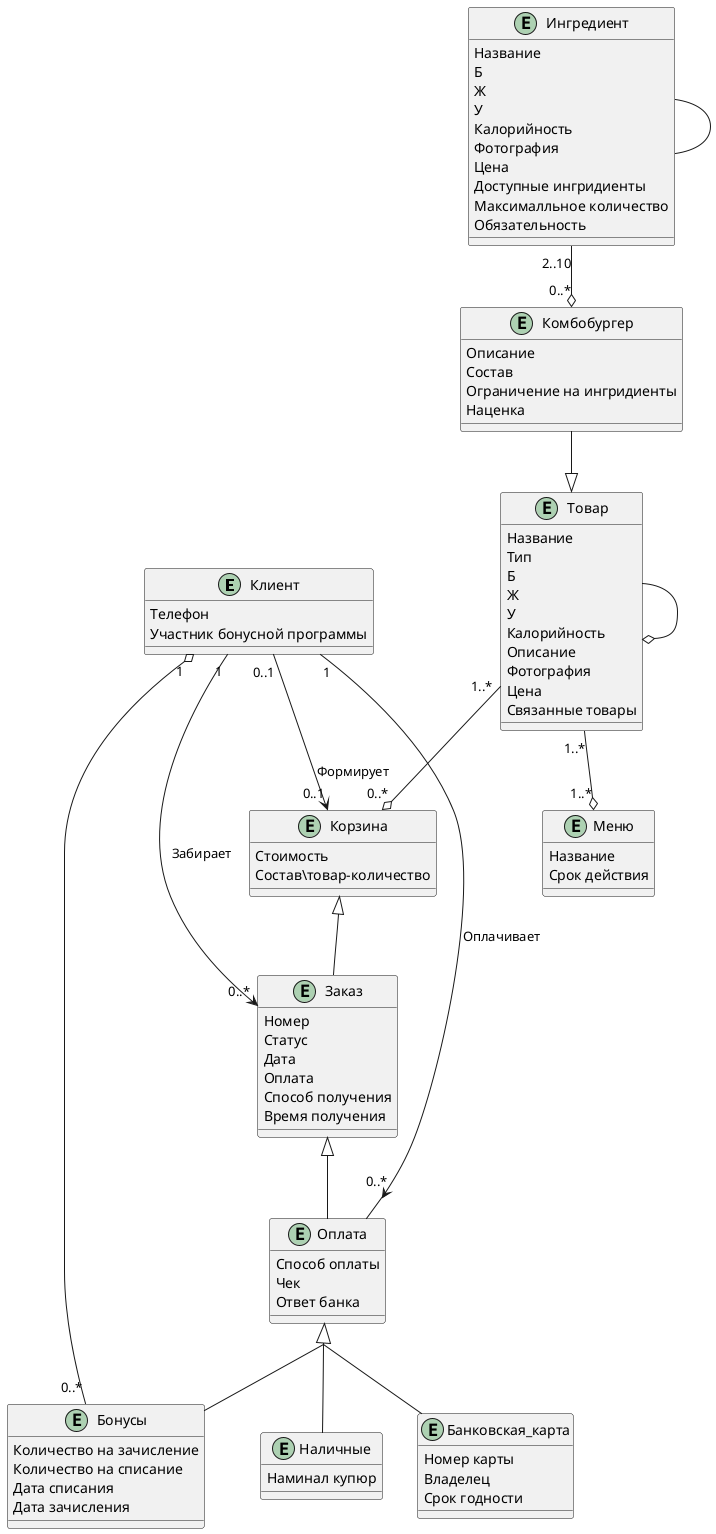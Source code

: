 @startuml

Entity Клиент
{
Телефон
Участник бонусной программы
}

Entity Меню {
Название
Срок действия
}

Entity Оплата {
Способ оплаты
Чек
Ответ банка
}

Entity Наличные {
Наминал купюр
}

Entity Банковская_карта {
Номер карты 
Владелец
Срок годности
}

Entity Бонусы {
Количество на зачисление
Количество на списание
Дата списания
Дата зачисления
}


Entity Товар {
Название
Тип
Б
Ж
У
Калорийность
Описание
Фотография
Цена
Связанные товары
}

Entity Ингредиент {
Название
Б
Ж
У
Калорийность
Фотография
Цена
Доступные ингридиенты
Максималльное количество
Обязательность
}

Entity Комбобургер {
Описание 
Состав
Ограничение на ингридиенты
Наценка
}

Entity Корзина {
Стоимость
Состав\товар-количество
}

Entity Заказ {
Номер
Статус
Дата
Оплата 
Способ получения
Время получения
}

Клиент "0..1" --> "0..1" Корзина: Формирует
Клиент "1" --> "0..*" Заказ: Забирает
Корзина ^-- Заказ
Товар "1..*" --o "0..*" Корзина
Комбобургер --^ Товар
Товар "1..*"  --o "1..*" Меню
Ингредиент "2..10"  --o "0..*" Комбобургер
Ингредиент -- Ингредиент
Товар --o Товар
Заказ ^-- Оплата
Бонусы "0..*" --o "1" Клиент
Клиент "1" --> "0..*" Оплата: Оплачивает
skinparam groupInheritance 2
Оплата <|-- Бонусы
Оплата <|-- Наличные
Оплата <|-- Банковская_карта

@enduml